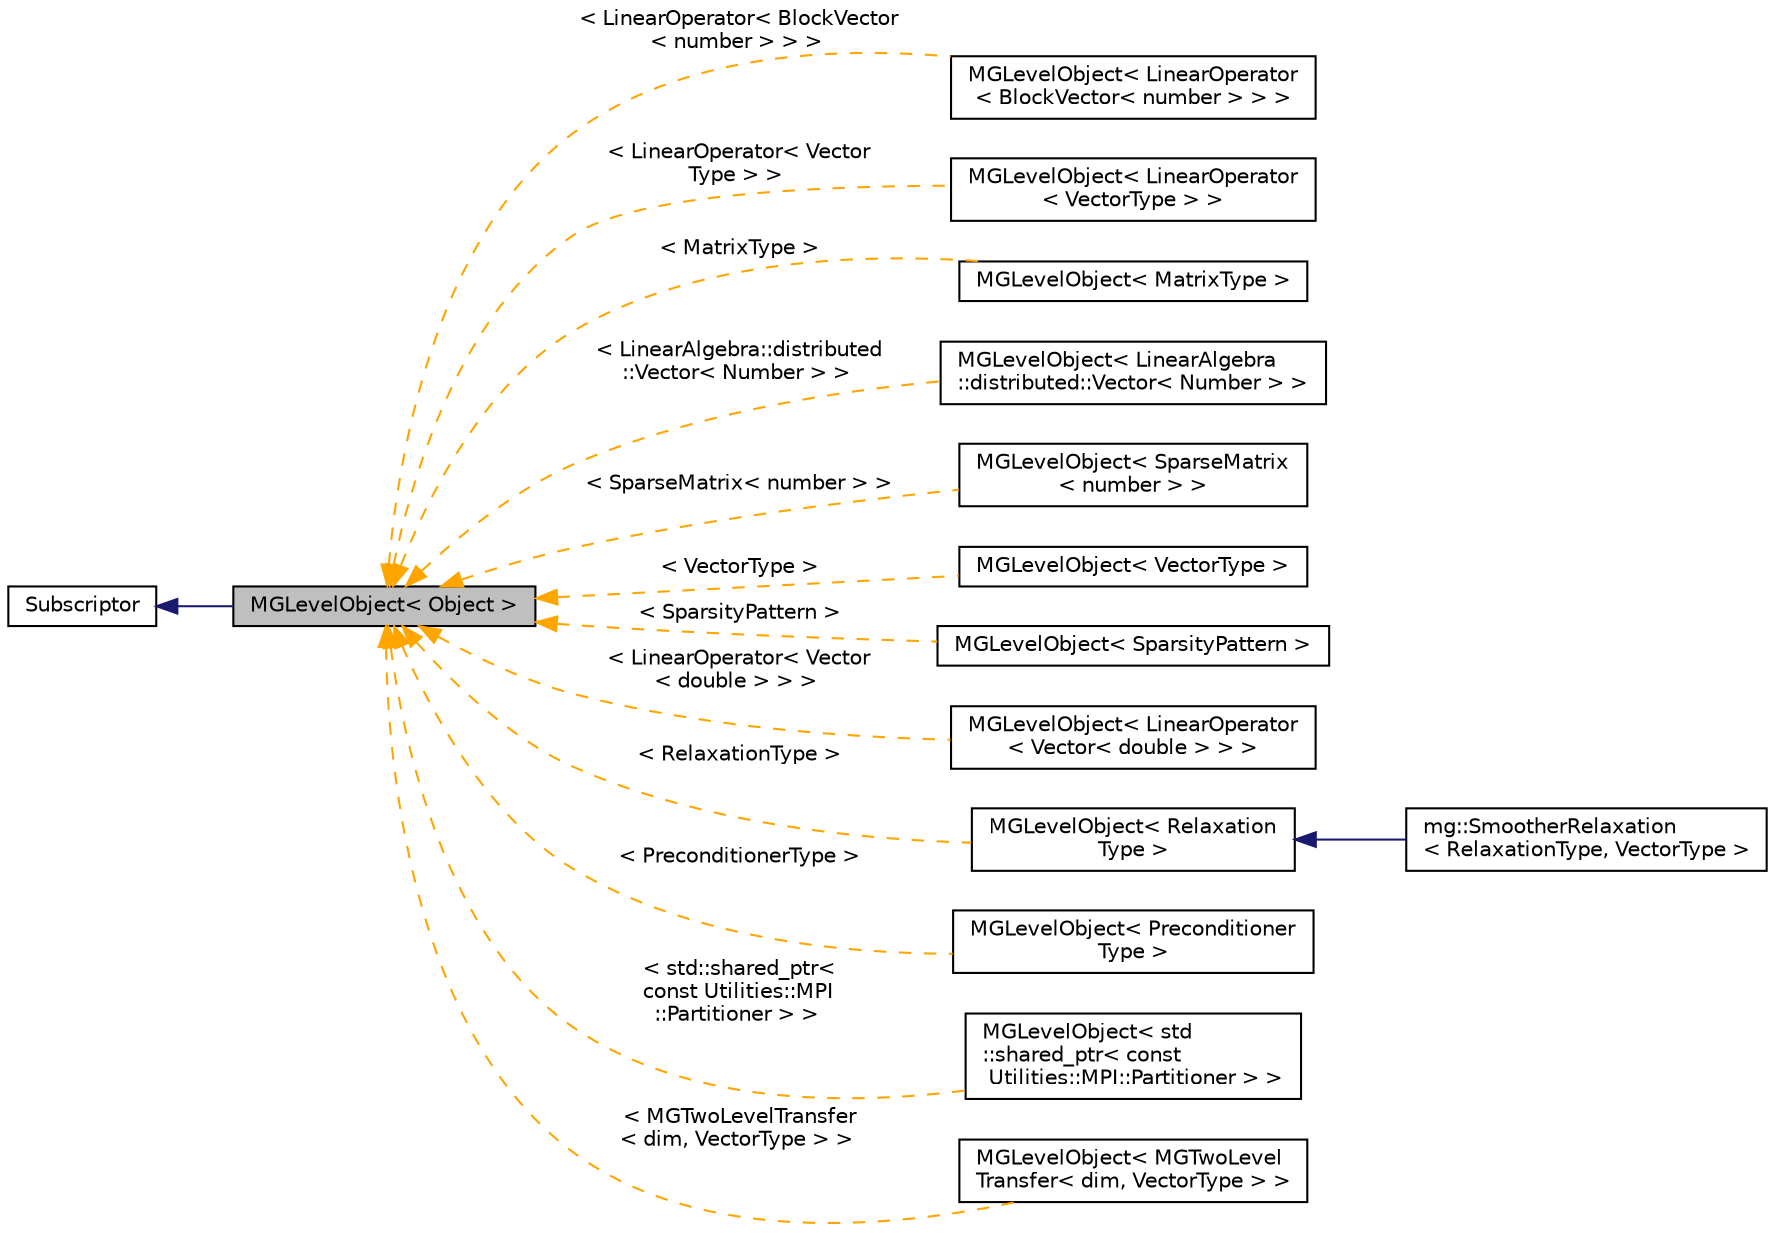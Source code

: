 digraph "MGLevelObject&lt; Object &gt;"
{
 // LATEX_PDF_SIZE
  edge [fontname="Helvetica",fontsize="10",labelfontname="Helvetica",labelfontsize="10"];
  node [fontname="Helvetica",fontsize="10",shape=record];
  rankdir="LR";
  Node1 [label="MGLevelObject\< Object \>",height=0.2,width=0.4,color="black", fillcolor="grey75", style="filled", fontcolor="black",tooltip=" "];
  Node2 -> Node1 [dir="back",color="midnightblue",fontsize="10",style="solid",fontname="Helvetica"];
  Node2 [label="Subscriptor",height=0.2,width=0.4,color="black", fillcolor="white", style="filled",URL="$classSubscriptor.html",tooltip=" "];
  Node1 -> Node3 [dir="back",color="orange",fontsize="10",style="dashed",label=" \< LinearOperator\< BlockVector\l\< number \> \> \>" ,fontname="Helvetica"];
  Node3 [label="MGLevelObject\< LinearOperator\l\< BlockVector\< number \> \> \>",height=0.2,width=0.4,color="black", fillcolor="white", style="filled",URL="$classMGLevelObject.html",tooltip=" "];
  Node1 -> Node4 [dir="back",color="orange",fontsize="10",style="dashed",label=" \< LinearOperator\< Vector\lType \> \>" ,fontname="Helvetica"];
  Node4 [label="MGLevelObject\< LinearOperator\l\< VectorType \> \>",height=0.2,width=0.4,color="black", fillcolor="white", style="filled",URL="$classMGLevelObject.html",tooltip=" "];
  Node1 -> Node5 [dir="back",color="orange",fontsize="10",style="dashed",label=" \< MatrixType \>" ,fontname="Helvetica"];
  Node5 [label="MGLevelObject\< MatrixType \>",height=0.2,width=0.4,color="black", fillcolor="white", style="filled",URL="$classMGLevelObject.html",tooltip=" "];
  Node1 -> Node6 [dir="back",color="orange",fontsize="10",style="dashed",label=" \< LinearAlgebra::distributed\l::Vector\< Number \> \>" ,fontname="Helvetica"];
  Node6 [label="MGLevelObject\< LinearAlgebra\l::distributed::Vector\< Number \> \>",height=0.2,width=0.4,color="black", fillcolor="white", style="filled",URL="$classMGLevelObject.html",tooltip=" "];
  Node1 -> Node7 [dir="back",color="orange",fontsize="10",style="dashed",label=" \< SparseMatrix\< number \> \>" ,fontname="Helvetica"];
  Node7 [label="MGLevelObject\< SparseMatrix\l\< number \> \>",height=0.2,width=0.4,color="black", fillcolor="white", style="filled",URL="$classMGLevelObject.html",tooltip=" "];
  Node1 -> Node8 [dir="back",color="orange",fontsize="10",style="dashed",label=" \< VectorType \>" ,fontname="Helvetica"];
  Node8 [label="MGLevelObject\< VectorType \>",height=0.2,width=0.4,color="black", fillcolor="white", style="filled",URL="$classMGLevelObject.html",tooltip=" "];
  Node1 -> Node9 [dir="back",color="orange",fontsize="10",style="dashed",label=" \< SparsityPattern \>" ,fontname="Helvetica"];
  Node9 [label="MGLevelObject\< SparsityPattern \>",height=0.2,width=0.4,color="black", fillcolor="white", style="filled",URL="$classMGLevelObject.html",tooltip=" "];
  Node1 -> Node10 [dir="back",color="orange",fontsize="10",style="dashed",label=" \< LinearOperator\< Vector\l\< double \> \> \>" ,fontname="Helvetica"];
  Node10 [label="MGLevelObject\< LinearOperator\l\< Vector\< double \> \> \>",height=0.2,width=0.4,color="black", fillcolor="white", style="filled",URL="$classMGLevelObject.html",tooltip=" "];
  Node1 -> Node11 [dir="back",color="orange",fontsize="10",style="dashed",label=" \< RelaxationType \>" ,fontname="Helvetica"];
  Node11 [label="MGLevelObject\< Relaxation\lType \>",height=0.2,width=0.4,color="black", fillcolor="white", style="filled",URL="$classMGLevelObject.html",tooltip=" "];
  Node11 -> Node12 [dir="back",color="midnightblue",fontsize="10",style="solid",fontname="Helvetica"];
  Node12 [label="mg::SmootherRelaxation\l\< RelaxationType, VectorType \>",height=0.2,width=0.4,color="black", fillcolor="white", style="filled",URL="$classmg_1_1SmootherRelaxation.html",tooltip=" "];
  Node1 -> Node13 [dir="back",color="orange",fontsize="10",style="dashed",label=" \< PreconditionerType \>" ,fontname="Helvetica"];
  Node13 [label="MGLevelObject\< Preconditioner\lType \>",height=0.2,width=0.4,color="black", fillcolor="white", style="filled",URL="$classMGLevelObject.html",tooltip=" "];
  Node1 -> Node14 [dir="back",color="orange",fontsize="10",style="dashed",label=" \< std::shared_ptr\<\l const Utilities::MPI\l::Partitioner \> \>" ,fontname="Helvetica"];
  Node14 [label="MGLevelObject\< std\l::shared_ptr\< const\l Utilities::MPI::Partitioner \> \>",height=0.2,width=0.4,color="black", fillcolor="white", style="filled",URL="$classMGLevelObject.html",tooltip=" "];
  Node1 -> Node15 [dir="back",color="orange",fontsize="10",style="dashed",label=" \< MGTwoLevelTransfer\l\< dim, VectorType \> \>" ,fontname="Helvetica"];
  Node15 [label="MGLevelObject\< MGTwoLevel\lTransfer\< dim, VectorType \> \>",height=0.2,width=0.4,color="black", fillcolor="white", style="filled",URL="$classMGLevelObject.html",tooltip=" "];
}
